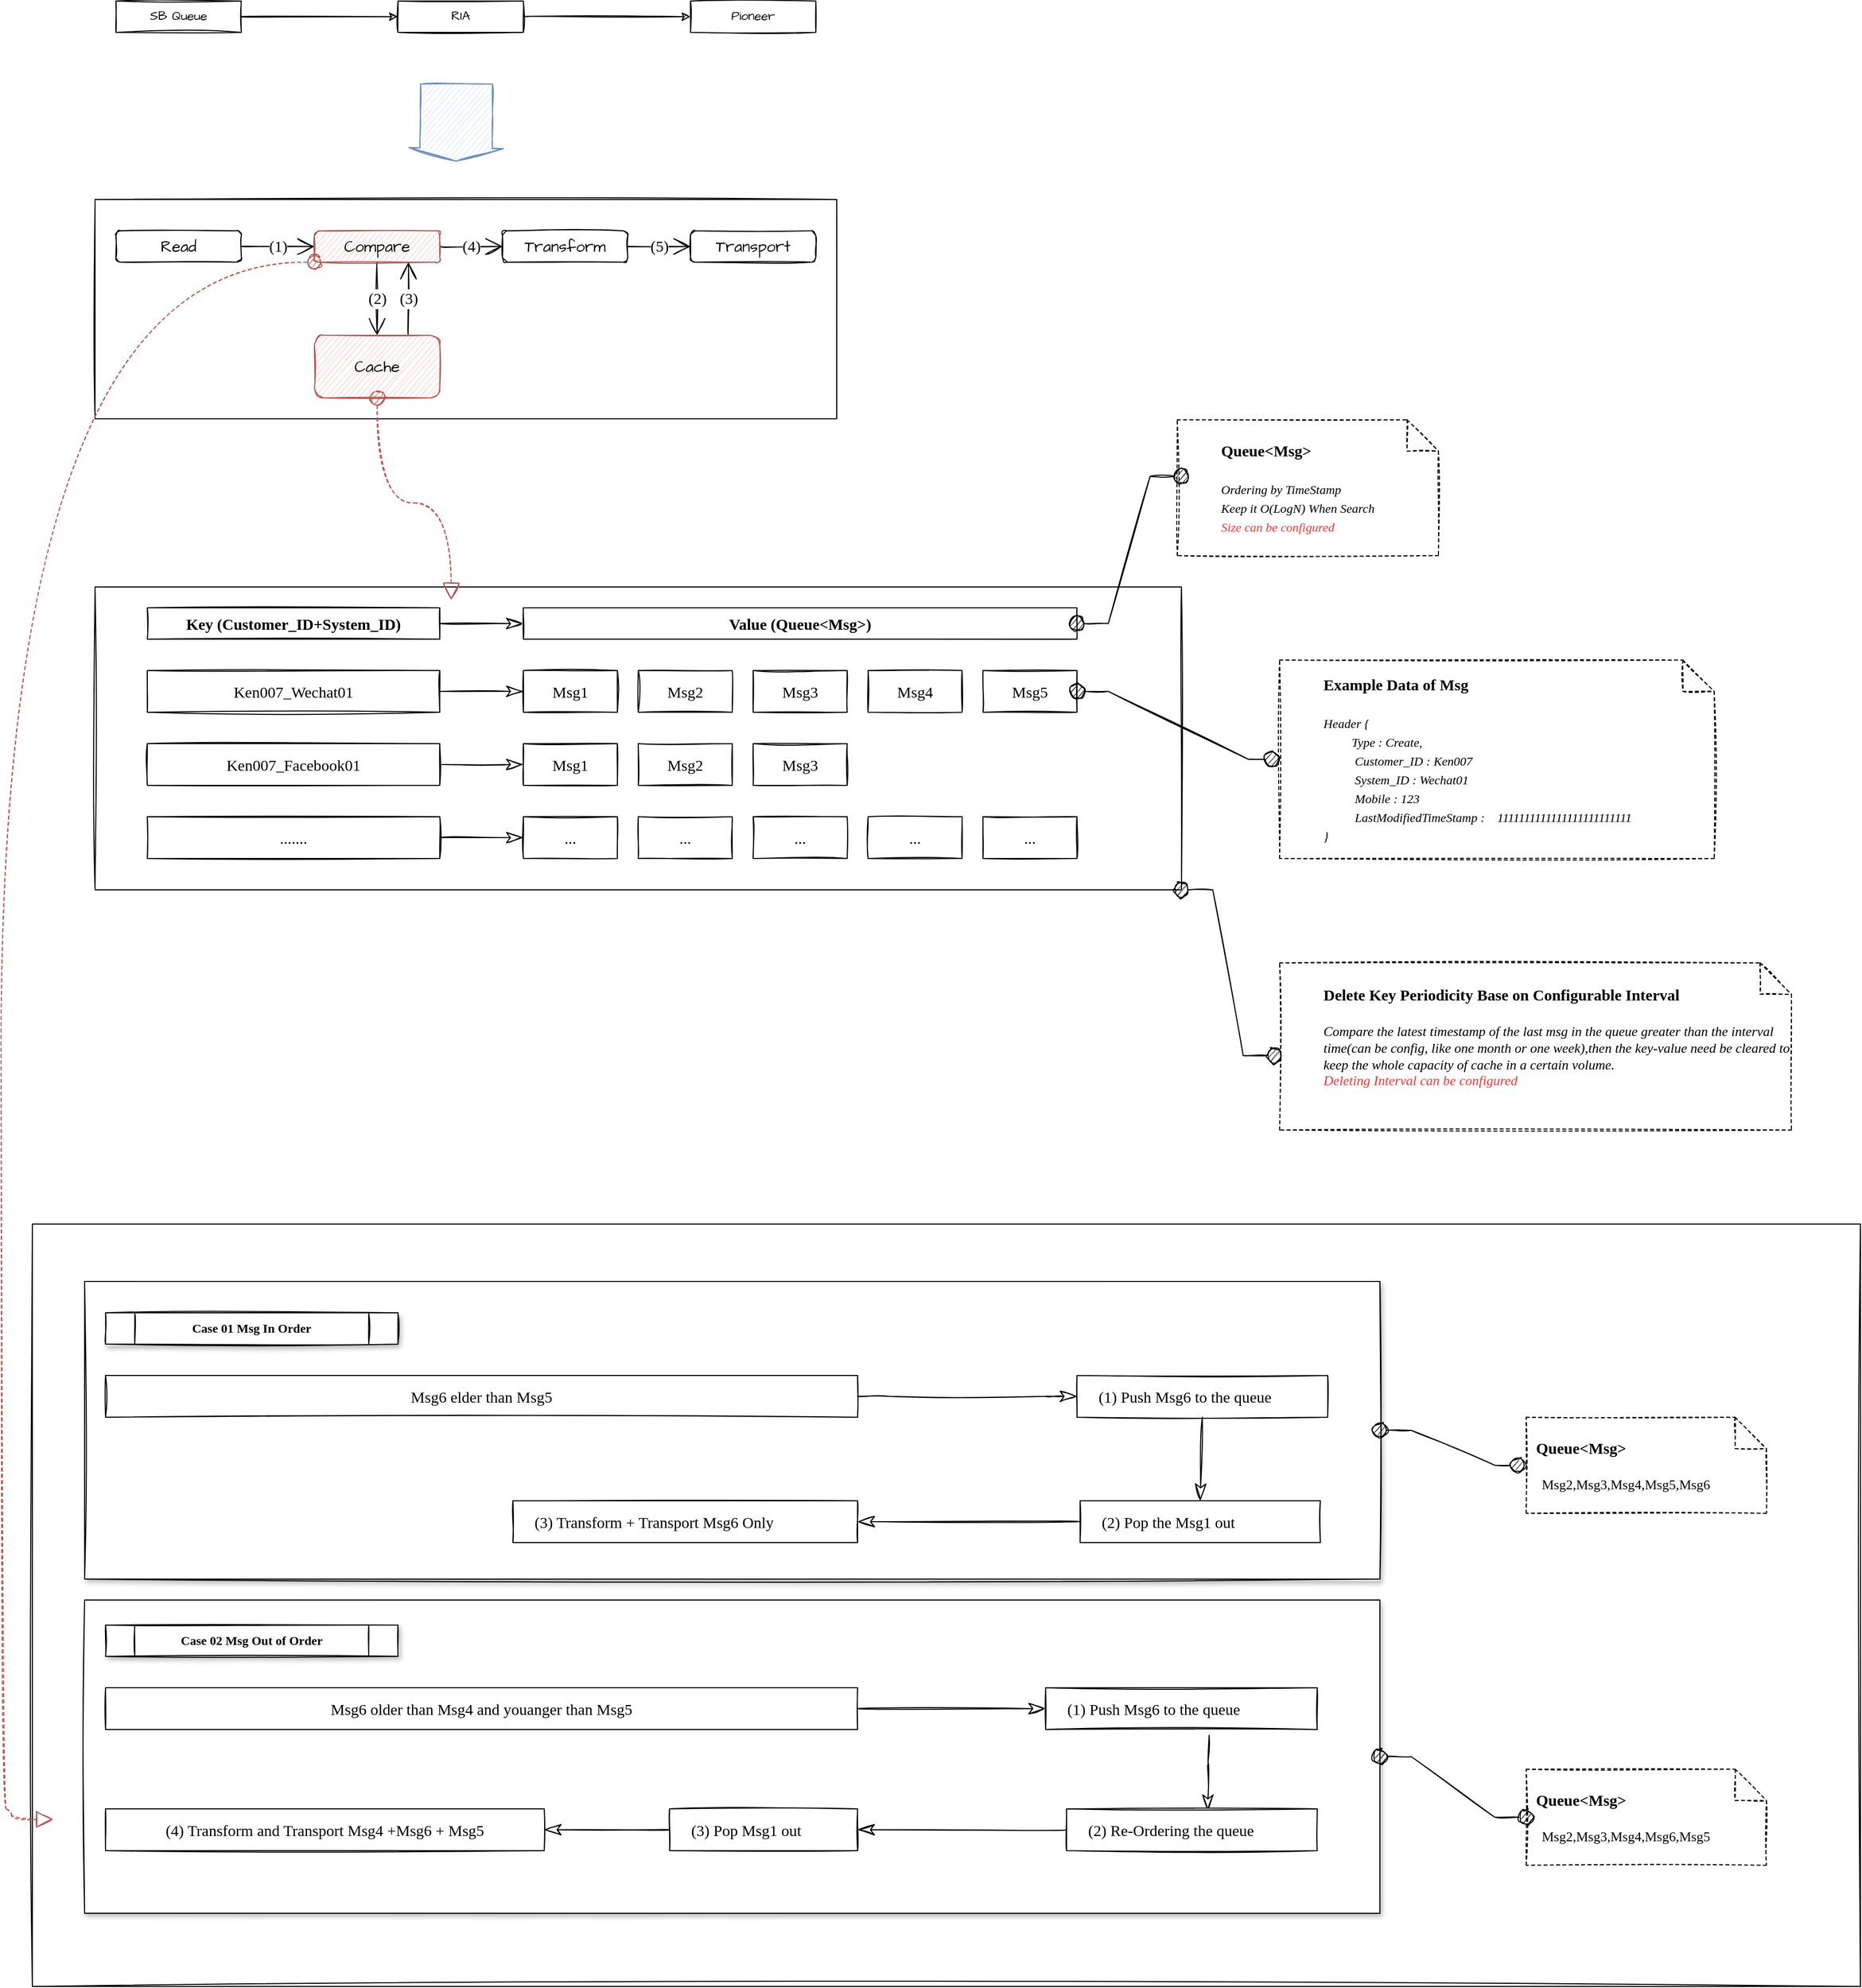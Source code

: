 <mxfile version="20.2.3" type="github">
  <diagram id="ZOt4uicEZW6HwHJQP9Ld" name="Page-1">
    <mxGraphModel dx="2310" dy="1939" grid="1" gridSize="10" guides="1" tooltips="1" connect="1" arrows="1" fold="1" page="1" pageScale="1" pageWidth="827" pageHeight="1169" math="0" shadow="0">
      <root>
        <mxCell id="0" />
        <mxCell id="1" parent="0" />
        <mxCell id="2MkG3pbl4p7UUgt_Ae9u-76" value="" style="rounded=0;whiteSpace=wrap;html=1;shadow=0;glass=0;sketch=1;hachureGap=4;fontFamily=Comic Sans MS;fontSize=13;fontColor=#FF3333;" vertex="1" parent="1">
          <mxGeometry x="20" y="1140" width="1750" height="730" as="geometry" />
        </mxCell>
        <mxCell id="2MkG3pbl4p7UUgt_Ae9u-79" value="" style="rounded=0;whiteSpace=wrap;html=1;shadow=1;glass=0;sketch=1;hachureGap=4;fontFamily=Comic Sans MS;fontSize=13;fontColor=#FF3333;" vertex="1" parent="1">
          <mxGeometry x="70" y="1500" width="1240" height="300" as="geometry" />
        </mxCell>
        <mxCell id="2MkG3pbl4p7UUgt_Ae9u-75" value="" style="rounded=0;whiteSpace=wrap;html=1;shadow=1;glass=0;sketch=1;hachureGap=4;fontFamily=Comic Sans MS;fontSize=13;fontColor=#FF3333;" vertex="1" parent="1">
          <mxGeometry x="70" y="1195" width="1240" height="285" as="geometry" />
        </mxCell>
        <mxCell id="2MkG3pbl4p7UUgt_Ae9u-49" value="&lt;blockquote style=&quot;margin: 0 0 0 40px; border: none; padding: 0px;&quot;&gt;&lt;b&gt;Queue&amp;lt;Msg&amp;gt;&lt;/b&gt;&lt;/blockquote&gt;&lt;blockquote style=&quot;margin: 0 0 0 40px; border: none; padding: 0px;&quot;&gt;&lt;b&gt;&lt;br&gt;&lt;/b&gt;&lt;font style=&quot;font-size: 12px;&quot;&gt;&lt;i&gt;Ordering by TimeStamp&lt;br&gt;&lt;/i&gt;&lt;/font&gt;&lt;font style=&quot;font-size: 12px;&quot;&gt;&lt;i&gt;Keep it O(LogN) When Search&lt;br&gt;&lt;/i&gt;&lt;/font&gt;&lt;font color=&quot;#ff3333&quot; style=&quot;font-size: 12px;&quot;&gt;&lt;i&gt;Size can be configured&lt;/i&gt;&lt;/font&gt;&lt;/blockquote&gt;" style="shape=note;whiteSpace=wrap;html=1;backgroundOutline=1;darkOpacity=0.05;rounded=0;shadow=0;glass=0;sketch=1;hachureGap=4;fontFamily=Comic Sans MS;fontSize=15;align=left;dashed=1;" vertex="1" parent="1">
          <mxGeometry x="1116" y="370" width="250" height="130" as="geometry" />
        </mxCell>
        <mxCell id="2MkG3pbl4p7UUgt_Ae9u-29" value="" style="rounded=0;whiteSpace=wrap;html=1;sketch=1;hachureGap=4;fontFamily=Comic Sans MS;fontSize=15;" vertex="1" parent="1">
          <mxGeometry x="80" y="530" width="1040" height="290" as="geometry" />
        </mxCell>
        <mxCell id="2MkG3pbl4p7UUgt_Ae9u-14" value="" style="rounded=0;whiteSpace=wrap;html=1;sketch=1;hachureGap=4;fontFamily=Architects Daughter;fontSource=https%3A%2F%2Ffonts.googleapis.com%2Fcss%3Ffamily%3DArchitects%2BDaughter;fontSize=15;" vertex="1" parent="1">
          <mxGeometry x="80" y="159" width="710" height="210" as="geometry" />
        </mxCell>
        <mxCell id="2MkG3pbl4p7UUgt_Ae9u-7" style="edgeStyle=orthogonalEdgeStyle;rounded=0;orthogonalLoop=1;jettySize=auto;html=1;exitX=1;exitY=0.5;exitDx=0;exitDy=0;entryX=0;entryY=0.5;entryDx=0;entryDy=0;sketch=1;curved=1;fontFamily=Architects Daughter;fontSource=https%3A%2F%2Ffonts.googleapis.com%2Fcss%3Ffamily%3DArchitects%2BDaughter;" edge="1" parent="1" source="2MkG3pbl4p7UUgt_Ae9u-1" target="2MkG3pbl4p7UUgt_Ae9u-2">
          <mxGeometry relative="1" as="geometry" />
        </mxCell>
        <mxCell id="2MkG3pbl4p7UUgt_Ae9u-1" value="RIA" style="rounded=0;whiteSpace=wrap;html=1;sketch=1;fontFamily=Architects Daughter;fontSource=https%3A%2F%2Ffonts.googleapis.com%2Fcss%3Ffamily%3DArchitects%2BDaughter;" vertex="1" parent="1">
          <mxGeometry x="370" y="-31" width="120" height="30" as="geometry" />
        </mxCell>
        <mxCell id="2MkG3pbl4p7UUgt_Ae9u-2" value="Pioneer" style="rounded=0;whiteSpace=wrap;html=1;sketch=1;fontFamily=Architects Daughter;fontSource=https%3A%2F%2Ffonts.googleapis.com%2Fcss%3Ffamily%3DArchitects%2BDaughter;" vertex="1" parent="1">
          <mxGeometry x="650" y="-31" width="120" height="30" as="geometry" />
        </mxCell>
        <mxCell id="2MkG3pbl4p7UUgt_Ae9u-6" style="edgeStyle=orthogonalEdgeStyle;rounded=0;orthogonalLoop=1;jettySize=auto;html=1;exitX=1;exitY=0.5;exitDx=0;exitDy=0;entryX=0;entryY=0.5;entryDx=0;entryDy=0;sketch=1;curved=1;fontFamily=Architects Daughter;fontSource=https%3A%2F%2Ffonts.googleapis.com%2Fcss%3Ffamily%3DArchitects%2BDaughter;" edge="1" parent="1" source="2MkG3pbl4p7UUgt_Ae9u-3" target="2MkG3pbl4p7UUgt_Ae9u-1">
          <mxGeometry relative="1" as="geometry" />
        </mxCell>
        <mxCell id="2MkG3pbl4p7UUgt_Ae9u-3" value="SB Queue" style="rounded=0;whiteSpace=wrap;html=1;sketch=1;fontFamily=Architects Daughter;fontSource=https%3A%2F%2Ffonts.googleapis.com%2Fcss%3Ffamily%3DArchitects%2BDaughter;" vertex="1" parent="1">
          <mxGeometry x="100" y="-31" width="120" height="30" as="geometry" />
        </mxCell>
        <mxCell id="2MkG3pbl4p7UUgt_Ae9u-16" value="&lt;font face=&quot;Comic Sans MS&quot;&gt;(2)&lt;/font&gt;" style="edgeStyle=orthogonalEdgeStyle;curved=1;rounded=0;sketch=1;hachureGap=4;orthogonalLoop=1;jettySize=auto;html=1;exitX=0.5;exitY=1;exitDx=0;exitDy=0;entryX=0.5;entryY=0;entryDx=0;entryDy=0;fontFamily=Architects Daughter;fontSource=https%3A%2F%2Ffonts.googleapis.com%2Fcss%3Ffamily%3DArchitects%2BDaughter;fontSize=15;endArrow=open;startSize=14;endSize=14;sourcePerimeterSpacing=8;targetPerimeterSpacing=8;" edge="1" parent="1" source="2MkG3pbl4p7UUgt_Ae9u-8" target="2MkG3pbl4p7UUgt_Ae9u-13">
          <mxGeometry relative="1" as="geometry" />
        </mxCell>
        <mxCell id="2MkG3pbl4p7UUgt_Ae9u-18" value="&lt;font face=&quot;Comic Sans MS&quot;&gt;(4)&lt;/font&gt;" style="edgeStyle=orthogonalEdgeStyle;curved=1;rounded=0;sketch=1;hachureGap=4;orthogonalLoop=1;jettySize=auto;html=1;exitX=1;exitY=0.5;exitDx=0;exitDy=0;entryX=0;entryY=0.5;entryDx=0;entryDy=0;fontFamily=Architects Daughter;fontSource=https%3A%2F%2Ffonts.googleapis.com%2Fcss%3Ffamily%3DArchitects%2BDaughter;fontSize=15;endArrow=open;startSize=14;endSize=14;sourcePerimeterSpacing=8;targetPerimeterSpacing=8;" edge="1" parent="1" source="2MkG3pbl4p7UUgt_Ae9u-8" target="2MkG3pbl4p7UUgt_Ae9u-11">
          <mxGeometry relative="1" as="geometry" />
        </mxCell>
        <mxCell id="2MkG3pbl4p7UUgt_Ae9u-78" style="edgeStyle=orthogonalEdgeStyle;rounded=0;sketch=1;hachureGap=4;orthogonalLoop=1;jettySize=auto;html=1;exitX=0;exitY=1;exitDx=0;exitDy=0;shadow=0;fontFamily=Comic Sans MS;fontSize=13;fontColor=#FF3333;startArrow=oval;startFill=1;endArrow=block;endFill=0;startSize=14;endSize=14;sourcePerimeterSpacing=8;targetPerimeterSpacing=8;elbow=vertical;curved=1;fillColor=#f8cecc;strokeColor=#b85450;dashed=1;" edge="1" parent="1" source="2MkG3pbl4p7UUgt_Ae9u-8">
          <mxGeometry relative="1" as="geometry">
            <mxPoint x="40" y="1710" as="targetPoint" />
            <Array as="points">
              <mxPoint x="-10" y="219" />
              <mxPoint x="-10" y="1700" />
              <mxPoint y="1700" />
              <mxPoint y="1710" />
            </Array>
          </mxGeometry>
        </mxCell>
        <mxCell id="2MkG3pbl4p7UUgt_Ae9u-8" value="Compare" style="rounded=1;whiteSpace=wrap;html=1;sketch=1;hachureGap=4;fontFamily=Architects Daughter;fontSource=https%3A%2F%2Ffonts.googleapis.com%2Fcss%3Ffamily%3DArchitects%2BDaughter;fontSize=15;fillColor=#f8cecc;strokeColor=#b85450;" vertex="1" parent="1">
          <mxGeometry x="290" y="189" width="120" height="30" as="geometry" />
        </mxCell>
        <mxCell id="2MkG3pbl4p7UUgt_Ae9u-15" value="&lt;font face=&quot;Comic Sans MS&quot;&gt;(1)&lt;/font&gt;" style="edgeStyle=orthogonalEdgeStyle;curved=1;rounded=0;sketch=1;hachureGap=4;orthogonalLoop=1;jettySize=auto;html=1;exitX=1;exitY=0.5;exitDx=0;exitDy=0;entryX=0;entryY=0.5;entryDx=0;entryDy=0;fontFamily=Architects Daughter;fontSource=https%3A%2F%2Ffonts.googleapis.com%2Fcss%3Ffamily%3DArchitects%2BDaughter;fontSize=15;endArrow=open;startSize=14;endSize=14;sourcePerimeterSpacing=8;targetPerimeterSpacing=8;" edge="1" parent="1" source="2MkG3pbl4p7UUgt_Ae9u-10" target="2MkG3pbl4p7UUgt_Ae9u-8">
          <mxGeometry relative="1" as="geometry" />
        </mxCell>
        <mxCell id="2MkG3pbl4p7UUgt_Ae9u-10" value="Read" style="rounded=1;whiteSpace=wrap;html=1;sketch=1;hachureGap=4;fontFamily=Architects Daughter;fontSource=https%3A%2F%2Ffonts.googleapis.com%2Fcss%3Ffamily%3DArchitects%2BDaughter;fontSize=15;" vertex="1" parent="1">
          <mxGeometry x="100" y="189" width="120" height="30" as="geometry" />
        </mxCell>
        <mxCell id="2MkG3pbl4p7UUgt_Ae9u-19" value="&lt;font face=&quot;Comic Sans MS&quot;&gt;(5)&lt;/font&gt;" style="edgeStyle=orthogonalEdgeStyle;curved=1;rounded=0;sketch=1;hachureGap=4;orthogonalLoop=1;jettySize=auto;html=1;exitX=1;exitY=0.5;exitDx=0;exitDy=0;entryX=0;entryY=0.5;entryDx=0;entryDy=0;fontFamily=Architects Daughter;fontSource=https%3A%2F%2Ffonts.googleapis.com%2Fcss%3Ffamily%3DArchitects%2BDaughter;fontSize=15;endArrow=open;startSize=14;endSize=14;sourcePerimeterSpacing=8;targetPerimeterSpacing=8;" edge="1" parent="1" source="2MkG3pbl4p7UUgt_Ae9u-11" target="2MkG3pbl4p7UUgt_Ae9u-12">
          <mxGeometry relative="1" as="geometry" />
        </mxCell>
        <mxCell id="2MkG3pbl4p7UUgt_Ae9u-11" value="Transform" style="rounded=1;whiteSpace=wrap;html=1;sketch=1;hachureGap=4;fontFamily=Architects Daughter;fontSource=https%3A%2F%2Ffonts.googleapis.com%2Fcss%3Ffamily%3DArchitects%2BDaughter;fontSize=15;" vertex="1" parent="1">
          <mxGeometry x="470" y="189" width="120" height="30" as="geometry" />
        </mxCell>
        <mxCell id="2MkG3pbl4p7UUgt_Ae9u-12" value="Transport" style="rounded=1;whiteSpace=wrap;html=1;sketch=1;hachureGap=4;fontFamily=Architects Daughter;fontSource=https%3A%2F%2Ffonts.googleapis.com%2Fcss%3Ffamily%3DArchitects%2BDaughter;fontSize=15;" vertex="1" parent="1">
          <mxGeometry x="650" y="189" width="120" height="30" as="geometry" />
        </mxCell>
        <mxCell id="2MkG3pbl4p7UUgt_Ae9u-17" value="&lt;font face=&quot;Comic Sans MS&quot;&gt;(3)&lt;/font&gt;" style="edgeStyle=orthogonalEdgeStyle;curved=1;rounded=0;sketch=1;hachureGap=4;orthogonalLoop=1;jettySize=auto;html=1;exitX=0.75;exitY=0;exitDx=0;exitDy=0;entryX=0.75;entryY=1;entryDx=0;entryDy=0;fontFamily=Architects Daughter;fontSource=https%3A%2F%2Ffonts.googleapis.com%2Fcss%3Ffamily%3DArchitects%2BDaughter;fontSize=15;endArrow=open;startSize=14;endSize=14;sourcePerimeterSpacing=8;targetPerimeterSpacing=8;" edge="1" parent="1" source="2MkG3pbl4p7UUgt_Ae9u-13" target="2MkG3pbl4p7UUgt_Ae9u-8">
          <mxGeometry relative="1" as="geometry" />
        </mxCell>
        <mxCell id="2MkG3pbl4p7UUgt_Ae9u-74" style="edgeStyle=orthogonalEdgeStyle;rounded=0;sketch=1;hachureGap=4;orthogonalLoop=1;jettySize=auto;html=1;exitX=0.5;exitY=1;exitDx=0;exitDy=0;entryX=1.039;entryY=-0.25;entryDx=0;entryDy=0;entryPerimeter=0;shadow=0;fontFamily=Comic Sans MS;fontSize=13;fontColor=#FF3333;startArrow=oval;startFill=1;endArrow=block;endFill=0;startSize=14;endSize=14;sourcePerimeterSpacing=8;targetPerimeterSpacing=8;fillColor=#f8cecc;strokeColor=#b85450;elbow=vertical;curved=1;dashed=1;" edge="1" parent="1" source="2MkG3pbl4p7UUgt_Ae9u-13" target="2MkG3pbl4p7UUgt_Ae9u-25">
          <mxGeometry relative="1" as="geometry" />
        </mxCell>
        <mxCell id="2MkG3pbl4p7UUgt_Ae9u-13" value="Cache" style="rounded=1;whiteSpace=wrap;html=1;sketch=1;hachureGap=4;fontFamily=Architects Daughter;fontSource=https%3A%2F%2Ffonts.googleapis.com%2Fcss%3Ffamily%3DArchitects%2BDaughter;fontSize=15;fillColor=#f8cecc;strokeColor=#b85450;" vertex="1" parent="1">
          <mxGeometry x="290" y="289" width="120" height="60" as="geometry" />
        </mxCell>
        <mxCell id="2MkG3pbl4p7UUgt_Ae9u-20" value="" style="shape=flexArrow;endArrow=classic;html=1;rounded=0;sketch=1;hachureGap=4;fontFamily=Comic Sans MS;fontSize=15;startSize=14;endSize=3.818;sourcePerimeterSpacing=8;targetPerimeterSpacing=8;curved=1;entryX=0.481;entryY=-0.025;entryDx=0;entryDy=0;entryPerimeter=0;width=69.091;fillColor=#dae8fc;strokeColor=#6c8ebf;" edge="1" parent="1">
          <mxGeometry width="50" height="50" relative="1" as="geometry">
            <mxPoint x="426" y="48" as="sourcePoint" />
            <mxPoint x="425.51" y="122.75" as="targetPoint" />
            <Array as="points">
              <mxPoint x="426" y="78" />
            </Array>
          </mxGeometry>
        </mxCell>
        <mxCell id="2MkG3pbl4p7UUgt_Ae9u-70" style="edgeStyle=none;rounded=0;sketch=1;hachureGap=4;orthogonalLoop=1;jettySize=auto;html=1;exitX=1;exitY=0.5;exitDx=0;exitDy=0;entryX=0;entryY=0.5;entryDx=0;entryDy=0;shadow=0;fontFamily=Comic Sans MS;fontSize=13;startArrow=none;startFill=0;endArrow=classicThin;endFill=0;startSize=14;endSize=14;sourcePerimeterSpacing=8;targetPerimeterSpacing=8;" edge="1" parent="1" source="2MkG3pbl4p7UUgt_Ae9u-25" target="2MkG3pbl4p7UUgt_Ae9u-27">
          <mxGeometry relative="1" as="geometry" />
        </mxCell>
        <mxCell id="2MkG3pbl4p7UUgt_Ae9u-25" value="Key (Customer_ID+System_ID)" style="rounded=0;whiteSpace=wrap;html=1;sketch=1;hachureGap=4;fontFamily=Comic Sans MS;fontSize=15;shadow=0;fontStyle=1" vertex="1" parent="1">
          <mxGeometry x="130" y="550" width="280" height="30" as="geometry" />
        </mxCell>
        <mxCell id="2MkG3pbl4p7UUgt_Ae9u-27" value="Value (Queue&amp;lt;Msg&amp;gt;)" style="rounded=0;whiteSpace=wrap;html=1;sketch=1;hachureGap=4;fontFamily=Comic Sans MS;fontSize=15;shadow=0;fontStyle=1" vertex="1" parent="1">
          <mxGeometry x="490" y="550" width="530" height="30" as="geometry" />
        </mxCell>
        <mxCell id="2MkG3pbl4p7UUgt_Ae9u-71" style="edgeStyle=none;rounded=0;sketch=1;hachureGap=4;orthogonalLoop=1;jettySize=auto;html=1;exitX=1;exitY=0.5;exitDx=0;exitDy=0;entryX=0;entryY=0.5;entryDx=0;entryDy=0;shadow=0;fontFamily=Comic Sans MS;fontSize=13;startArrow=none;startFill=0;endArrow=classicThin;endFill=0;startSize=14;endSize=14;sourcePerimeterSpacing=8;targetPerimeterSpacing=8;" edge="1" parent="1" source="2MkG3pbl4p7UUgt_Ae9u-31" target="2MkG3pbl4p7UUgt_Ae9u-32">
          <mxGeometry relative="1" as="geometry" />
        </mxCell>
        <mxCell id="2MkG3pbl4p7UUgt_Ae9u-31" value="Ken007_Wechat01" style="rounded=0;whiteSpace=wrap;html=1;sketch=1;hachureGap=4;fontFamily=Comic Sans MS;fontSize=15;" vertex="1" parent="1">
          <mxGeometry x="130" y="610" width="280" height="40" as="geometry" />
        </mxCell>
        <mxCell id="2MkG3pbl4p7UUgt_Ae9u-32" value="Msg1" style="rounded=0;whiteSpace=wrap;html=1;shadow=0;glass=0;sketch=1;hachureGap=4;fontFamily=Comic Sans MS;fontSize=15;" vertex="1" parent="1">
          <mxGeometry x="490" y="610" width="90" height="40" as="geometry" />
        </mxCell>
        <mxCell id="2MkG3pbl4p7UUgt_Ae9u-33" value="Msg2" style="rounded=0;whiteSpace=wrap;html=1;shadow=0;glass=0;sketch=1;hachureGap=4;fontFamily=Comic Sans MS;fontSize=15;" vertex="1" parent="1">
          <mxGeometry x="600" y="610" width="90" height="40" as="geometry" />
        </mxCell>
        <mxCell id="2MkG3pbl4p7UUgt_Ae9u-34" value="Msg3" style="rounded=0;whiteSpace=wrap;html=1;shadow=0;glass=0;sketch=1;hachureGap=4;fontFamily=Comic Sans MS;fontSize=15;" vertex="1" parent="1">
          <mxGeometry x="710" y="610" width="90" height="40" as="geometry" />
        </mxCell>
        <mxCell id="2MkG3pbl4p7UUgt_Ae9u-35" value="Msg4" style="rounded=0;whiteSpace=wrap;html=1;shadow=0;glass=0;sketch=1;hachureGap=4;fontFamily=Comic Sans MS;fontSize=15;" vertex="1" parent="1">
          <mxGeometry x="820" y="610" width="90" height="40" as="geometry" />
        </mxCell>
        <mxCell id="2MkG3pbl4p7UUgt_Ae9u-36" value="Msg5" style="rounded=0;whiteSpace=wrap;html=1;shadow=0;glass=0;sketch=1;hachureGap=4;fontFamily=Comic Sans MS;fontSize=15;" vertex="1" parent="1">
          <mxGeometry x="930" y="610" width="90" height="40" as="geometry" />
        </mxCell>
        <mxCell id="2MkG3pbl4p7UUgt_Ae9u-72" style="edgeStyle=none;rounded=0;sketch=1;hachureGap=4;orthogonalLoop=1;jettySize=auto;html=1;exitX=1;exitY=0.5;exitDx=0;exitDy=0;entryX=0;entryY=0.5;entryDx=0;entryDy=0;shadow=0;fontFamily=Comic Sans MS;fontSize=13;startArrow=none;startFill=0;endArrow=classicThin;endFill=0;startSize=14;endSize=14;sourcePerimeterSpacing=8;targetPerimeterSpacing=8;" edge="1" parent="1" source="2MkG3pbl4p7UUgt_Ae9u-37" target="2MkG3pbl4p7UUgt_Ae9u-38">
          <mxGeometry relative="1" as="geometry" />
        </mxCell>
        <mxCell id="2MkG3pbl4p7UUgt_Ae9u-37" value="Ken007_Facebook01" style="rounded=0;whiteSpace=wrap;html=1;sketch=1;hachureGap=4;fontFamily=Comic Sans MS;fontSize=15;" vertex="1" parent="1">
          <mxGeometry x="130" y="680" width="280" height="40" as="geometry" />
        </mxCell>
        <mxCell id="2MkG3pbl4p7UUgt_Ae9u-38" value="Msg1" style="rounded=0;whiteSpace=wrap;html=1;shadow=0;glass=0;sketch=1;hachureGap=4;fontFamily=Comic Sans MS;fontSize=15;" vertex="1" parent="1">
          <mxGeometry x="490" y="680" width="90" height="40" as="geometry" />
        </mxCell>
        <mxCell id="2MkG3pbl4p7UUgt_Ae9u-39" value="Msg2" style="rounded=0;whiteSpace=wrap;html=1;shadow=0;glass=0;sketch=1;hachureGap=4;fontFamily=Comic Sans MS;fontSize=15;" vertex="1" parent="1">
          <mxGeometry x="600" y="680" width="90" height="40" as="geometry" />
        </mxCell>
        <mxCell id="2MkG3pbl4p7UUgt_Ae9u-40" value="Msg3" style="rounded=0;whiteSpace=wrap;html=1;shadow=0;glass=0;sketch=1;hachureGap=4;fontFamily=Comic Sans MS;fontSize=15;" vertex="1" parent="1">
          <mxGeometry x="710" y="680" width="90" height="40" as="geometry" />
        </mxCell>
        <mxCell id="2MkG3pbl4p7UUgt_Ae9u-73" style="edgeStyle=none;rounded=0;sketch=1;hachureGap=4;orthogonalLoop=1;jettySize=auto;html=1;exitX=1;exitY=0.5;exitDx=0;exitDy=0;entryX=0;entryY=0.5;entryDx=0;entryDy=0;shadow=0;fontFamily=Comic Sans MS;fontSize=13;startArrow=none;startFill=0;endArrow=classicThin;endFill=0;startSize=14;endSize=14;sourcePerimeterSpacing=8;targetPerimeterSpacing=8;" edge="1" parent="1" source="2MkG3pbl4p7UUgt_Ae9u-43" target="2MkG3pbl4p7UUgt_Ae9u-44">
          <mxGeometry relative="1" as="geometry" />
        </mxCell>
        <mxCell id="2MkG3pbl4p7UUgt_Ae9u-43" value="......." style="rounded=0;whiteSpace=wrap;html=1;sketch=1;hachureGap=4;fontFamily=Comic Sans MS;fontSize=15;" vertex="1" parent="1">
          <mxGeometry x="130" y="750" width="280" height="40" as="geometry" />
        </mxCell>
        <mxCell id="2MkG3pbl4p7UUgt_Ae9u-44" value="..." style="rounded=0;whiteSpace=wrap;html=1;shadow=0;glass=0;sketch=1;hachureGap=4;fontFamily=Comic Sans MS;fontSize=15;" vertex="1" parent="1">
          <mxGeometry x="490" y="750" width="90" height="40" as="geometry" />
        </mxCell>
        <mxCell id="2MkG3pbl4p7UUgt_Ae9u-45" value="..." style="rounded=0;whiteSpace=wrap;html=1;shadow=0;glass=0;sketch=1;hachureGap=4;fontFamily=Comic Sans MS;fontSize=15;" vertex="1" parent="1">
          <mxGeometry x="600" y="750" width="90" height="40" as="geometry" />
        </mxCell>
        <mxCell id="2MkG3pbl4p7UUgt_Ae9u-46" value="..." style="rounded=0;whiteSpace=wrap;html=1;shadow=0;glass=0;sketch=1;hachureGap=4;fontFamily=Comic Sans MS;fontSize=15;" vertex="1" parent="1">
          <mxGeometry x="710" y="750" width="90" height="40" as="geometry" />
        </mxCell>
        <mxCell id="2MkG3pbl4p7UUgt_Ae9u-47" value="..." style="rounded=0;whiteSpace=wrap;html=1;shadow=0;glass=0;sketch=1;hachureGap=4;fontFamily=Comic Sans MS;fontSize=15;" vertex="1" parent="1">
          <mxGeometry x="820" y="750" width="90" height="40" as="geometry" />
        </mxCell>
        <mxCell id="2MkG3pbl4p7UUgt_Ae9u-48" value="..." style="rounded=0;whiteSpace=wrap;html=1;shadow=0;glass=0;sketch=1;hachureGap=4;fontFamily=Comic Sans MS;fontSize=15;" vertex="1" parent="1">
          <mxGeometry x="930" y="750" width="90" height="40" as="geometry" />
        </mxCell>
        <mxCell id="2MkG3pbl4p7UUgt_Ae9u-50" style="rounded=0;sketch=1;hachureGap=4;orthogonalLoop=1;jettySize=auto;html=1;exitX=1;exitY=0.5;exitDx=0;exitDy=0;entryX=0.016;entryY=0.416;entryDx=0;entryDy=0;entryPerimeter=0;fontFamily=Comic Sans MS;fontSize=12;endArrow=oval;startSize=14;endSize=14;sourcePerimeterSpacing=8;targetPerimeterSpacing=8;edgeStyle=entityRelationEdgeStyle;startArrow=oval;startFill=1;endFill=1;shadow=0;" edge="1" parent="1" source="2MkG3pbl4p7UUgt_Ae9u-27" target="2MkG3pbl4p7UUgt_Ae9u-49">
          <mxGeometry relative="1" as="geometry" />
        </mxCell>
        <mxCell id="2MkG3pbl4p7UUgt_Ae9u-51" value="&lt;blockquote style=&quot;margin: 0 0 0 40px; border: none; padding: 0px;&quot;&gt;&lt;b&gt;Example Data of Msg&amp;nbsp;&lt;/b&gt;&lt;/blockquote&gt;&lt;blockquote style=&quot;margin: 0 0 0 40px; border: none; padding: 0px;&quot;&gt;&lt;b&gt;&lt;br&gt;&lt;/b&gt;&lt;span style=&quot;font-size: 12px;&quot;&gt;&lt;i&gt;Header {&lt;/i&gt;&lt;/span&gt;&lt;/blockquote&gt;&lt;blockquote style=&quot;margin: 0 0 0 40px; border: none; padding: 0px;&quot;&gt;&lt;span style=&quot;font-size: 12px;&quot;&gt;&lt;i&gt;&amp;nbsp; &amp;nbsp; &amp;nbsp; &amp;nbsp; &amp;nbsp;Type : Create,&lt;/i&gt;&lt;/span&gt;&lt;/blockquote&gt;&lt;blockquote style=&quot;margin: 0 0 0 40px; border: none; padding: 0px;&quot;&gt;&lt;span style=&quot;font-size: 12px;&quot;&gt;&lt;i&gt;&amp;nbsp; &amp;nbsp; &amp;nbsp; &amp;nbsp; &amp;nbsp; Customer_ID : Ken007&lt;/i&gt;&lt;/span&gt;&lt;/blockquote&gt;&lt;blockquote style=&quot;margin: 0 0 0 40px; border: none; padding: 0px;&quot;&gt;&lt;span style=&quot;font-size: 12px;&quot;&gt;&lt;i&gt;&amp;nbsp; &amp;nbsp; &amp;nbsp; &amp;nbsp; &amp;nbsp; System_ID : Wechat01&lt;/i&gt;&lt;/span&gt;&lt;/blockquote&gt;&lt;blockquote style=&quot;margin: 0 0 0 40px; border: none; padding: 0px;&quot;&gt;&lt;span style=&quot;font-size: 12px;&quot;&gt;&lt;i&gt;&amp;nbsp; &amp;nbsp; &amp;nbsp; &amp;nbsp; &amp;nbsp; Mobile : 123&lt;/i&gt;&lt;/span&gt;&lt;/blockquote&gt;&lt;blockquote style=&quot;margin: 0 0 0 40px; border: none; padding: 0px;&quot;&gt;&lt;span style=&quot;font-size: 12px;&quot;&gt;&lt;i&gt;&amp;nbsp; &amp;nbsp; &amp;nbsp; &amp;nbsp; &amp;nbsp; LastModifiedTimeStamp :&amp;nbsp; &amp;nbsp; 1111111111111111111111111&lt;/i&gt;&lt;/span&gt;&lt;/blockquote&gt;&lt;blockquote style=&quot;margin: 0 0 0 40px; border: none; padding: 0px;&quot;&gt;&lt;span style=&quot;font-size: 12px;&quot;&gt;&lt;i&gt;}&lt;/i&gt;&lt;/span&gt;&lt;/blockquote&gt;" style="shape=note;whiteSpace=wrap;html=1;backgroundOutline=1;darkOpacity=0.05;rounded=0;shadow=0;glass=0;sketch=1;hachureGap=4;fontFamily=Comic Sans MS;fontSize=15;align=left;dashed=1;" vertex="1" parent="1">
          <mxGeometry x="1214" y="600" width="416" height="190" as="geometry" />
        </mxCell>
        <mxCell id="2MkG3pbl4p7UUgt_Ae9u-52" style="edgeStyle=entityRelationEdgeStyle;rounded=0;sketch=1;hachureGap=4;orthogonalLoop=1;jettySize=auto;html=1;exitX=1;exitY=0.5;exitDx=0;exitDy=0;shadow=0;fontFamily=Comic Sans MS;fontSize=12;startArrow=oval;startFill=1;endArrow=oval;endFill=1;startSize=14;endSize=14;sourcePerimeterSpacing=8;targetPerimeterSpacing=8;" edge="1" parent="1" source="2MkG3pbl4p7UUgt_Ae9u-36" target="2MkG3pbl4p7UUgt_Ae9u-51">
          <mxGeometry relative="1" as="geometry" />
        </mxCell>
        <mxCell id="2MkG3pbl4p7UUgt_Ae9u-55" value="&lt;blockquote style=&quot;margin: 0 0 0 40px; border: none; padding: 0px;&quot;&gt;&lt;b&gt;Delete Key Periodicity Base on Configurable Interval&lt;/b&gt;&lt;/blockquote&gt;&lt;blockquote style=&quot;margin: 0 0 0 40px; border: none; padding: 0px;&quot;&gt;&lt;b&gt;&lt;br&gt;&lt;/b&gt;&lt;/blockquote&gt;&lt;blockquote style=&quot;margin: 0px 0px 0px 40px; border: none; padding: 0px; font-size: 13px;&quot;&gt;&lt;i&gt;Compare the latest timestamp of the last msg in the queue greater than the interval time&lt;/i&gt;&lt;i style=&quot;background-color: initial;&quot;&gt;(can be config, like one month or one week),&lt;/i&gt;&lt;i style=&quot;background-color: initial;&quot;&gt;then the key-value need be cleared to keep the whole capacity of cache in a certain volume.&lt;/i&gt;&lt;/blockquote&gt;&lt;blockquote style=&quot;margin: 0px 0px 0px 40px; border: none; padding: 0px; font-size: 13px;&quot;&gt;&lt;i&gt;&lt;font color=&quot;#ff3333&quot;&gt;Deleting Interval can be configured&lt;/font&gt;&lt;/i&gt;&lt;/blockquote&gt;&lt;blockquote style=&quot;margin: 0 0 0 40px; border: none; padding: 0px;&quot;&gt;&lt;br&gt;&lt;/blockquote&gt;" style="shape=note;whiteSpace=wrap;html=1;backgroundOutline=1;darkOpacity=0.05;rounded=0;shadow=0;glass=0;sketch=1;hachureGap=4;fontFamily=Comic Sans MS;fontSize=15;align=left;dashed=1;" vertex="1" parent="1">
          <mxGeometry x="1214" y="890" width="490" height="160" as="geometry" />
        </mxCell>
        <mxCell id="2MkG3pbl4p7UUgt_Ae9u-56" style="edgeStyle=entityRelationEdgeStyle;rounded=0;sketch=1;hachureGap=4;orthogonalLoop=1;jettySize=auto;html=1;exitX=1;exitY=1;exitDx=0;exitDy=0;entryX=-0.01;entryY=0.555;entryDx=0;entryDy=0;entryPerimeter=0;shadow=0;fontFamily=Comic Sans MS;fontSize=12;startArrow=oval;startFill=1;endArrow=oval;endFill=1;startSize=14;endSize=14;sourcePerimeterSpacing=8;targetPerimeterSpacing=8;" edge="1" parent="1" source="2MkG3pbl4p7UUgt_Ae9u-29" target="2MkG3pbl4p7UUgt_Ae9u-55">
          <mxGeometry relative="1" as="geometry" />
        </mxCell>
        <mxCell id="2MkG3pbl4p7UUgt_Ae9u-66" style="rounded=0;sketch=1;hachureGap=4;orthogonalLoop=1;jettySize=auto;html=1;exitX=0.5;exitY=1;exitDx=0;exitDy=0;entryX=0.5;entryY=0;entryDx=0;entryDy=0;shadow=0;fontFamily=Comic Sans MS;fontSize=12;startArrow=none;startFill=0;endArrow=classicThin;endFill=0;startSize=14;endSize=14;sourcePerimeterSpacing=8;targetPerimeterSpacing=8;" edge="1" parent="1" source="2MkG3pbl4p7UUgt_Ae9u-57" target="2MkG3pbl4p7UUgt_Ae9u-63">
          <mxGeometry relative="1" as="geometry" />
        </mxCell>
        <mxCell id="2MkG3pbl4p7UUgt_Ae9u-57" value="&amp;nbsp; &amp;nbsp; &amp;nbsp;(1) Push Msg6 to the queue" style="rounded=0;whiteSpace=wrap;html=1;shadow=0;glass=0;sketch=1;hachureGap=4;fontFamily=Comic Sans MS;fontSize=15;align=left;" vertex="1" parent="1">
          <mxGeometry x="1020" y="1285" width="240" height="40" as="geometry" />
        </mxCell>
        <mxCell id="2MkG3pbl4p7UUgt_Ae9u-64" style="edgeStyle=entityRelationEdgeStyle;rounded=0;sketch=1;hachureGap=4;orthogonalLoop=1;jettySize=auto;html=1;exitX=1;exitY=0.5;exitDx=0;exitDy=0;entryX=0;entryY=0.5;entryDx=0;entryDy=0;shadow=0;fontFamily=Comic Sans MS;fontSize=12;startArrow=none;startFill=0;endArrow=classicThin;endFill=0;startSize=14;endSize=14;sourcePerimeterSpacing=8;targetPerimeterSpacing=8;" edge="1" parent="1" source="2MkG3pbl4p7UUgt_Ae9u-59" target="2MkG3pbl4p7UUgt_Ae9u-57">
          <mxGeometry relative="1" as="geometry" />
        </mxCell>
        <mxCell id="2MkG3pbl4p7UUgt_Ae9u-59" value="Msg6 elder than Msg5" style="rounded=0;whiteSpace=wrap;html=1;shadow=0;glass=0;sketch=1;hachureGap=4;fontFamily=Comic Sans MS;fontSize=15;" vertex="1" parent="1">
          <mxGeometry x="90" y="1285" width="720" height="40" as="geometry" />
        </mxCell>
        <mxCell id="2MkG3pbl4p7UUgt_Ae9u-80" style="edgeStyle=orthogonalEdgeStyle;curved=1;rounded=0;sketch=1;hachureGap=4;orthogonalLoop=1;jettySize=auto;html=1;exitX=1;exitY=0.5;exitDx=0;exitDy=0;entryX=0;entryY=0.5;entryDx=0;entryDy=0;shadow=0;fontFamily=Comic Sans MS;fontSize=13;fontColor=#FF3333;startArrow=none;startFill=0;endArrow=classicThin;endFill=0;startSize=14;endSize=14;sourcePerimeterSpacing=8;targetPerimeterSpacing=8;elbow=vertical;" edge="1" parent="1" source="2MkG3pbl4p7UUgt_Ae9u-60" target="2MkG3pbl4p7UUgt_Ae9u-61">
          <mxGeometry relative="1" as="geometry" />
        </mxCell>
        <mxCell id="2MkG3pbl4p7UUgt_Ae9u-60" value="Msg6 older than Msg4 and youanger than Msg5" style="rounded=0;whiteSpace=wrap;html=1;shadow=0;glass=0;sketch=1;hachureGap=4;fontFamily=Comic Sans MS;fontSize=15;" vertex="1" parent="1">
          <mxGeometry x="90" y="1584" width="720" height="40" as="geometry" />
        </mxCell>
        <mxCell id="2MkG3pbl4p7UUgt_Ae9u-84" style="edgeStyle=orthogonalEdgeStyle;curved=1;rounded=0;sketch=1;hachureGap=4;orthogonalLoop=1;jettySize=auto;html=1;exitX=0.602;exitY=1.139;exitDx=0;exitDy=0;entryX=0.564;entryY=0.068;entryDx=0;entryDy=0;entryPerimeter=0;shadow=0;fontFamily=Comic Sans MS;fontSize=13;fontColor=#FF3333;startArrow=none;startFill=0;endArrow=classicThin;endFill=0;startSize=14;endSize=14;sourcePerimeterSpacing=8;targetPerimeterSpacing=8;elbow=vertical;exitPerimeter=0;" edge="1" parent="1" source="2MkG3pbl4p7UUgt_Ae9u-61" target="2MkG3pbl4p7UUgt_Ae9u-82">
          <mxGeometry relative="1" as="geometry" />
        </mxCell>
        <mxCell id="2MkG3pbl4p7UUgt_Ae9u-61" value="&amp;nbsp; &amp;nbsp; &amp;nbsp;(1) Push Msg6 to the queue" style="rounded=0;whiteSpace=wrap;html=1;shadow=0;glass=0;sketch=1;hachureGap=4;fontFamily=Comic Sans MS;fontSize=15;align=left;" vertex="1" parent="1">
          <mxGeometry x="990" y="1584" width="260" height="40" as="geometry" />
        </mxCell>
        <mxCell id="2MkG3pbl4p7UUgt_Ae9u-89" style="edgeStyle=orthogonalEdgeStyle;curved=1;rounded=0;sketch=1;hachureGap=4;orthogonalLoop=1;jettySize=auto;html=1;exitX=0;exitY=0.5;exitDx=0;exitDy=0;entryX=1;entryY=0.5;entryDx=0;entryDy=0;shadow=0;fontFamily=Comic Sans MS;fontSize=13;fontColor=#FF3333;startArrow=none;startFill=0;endArrow=classicThin;endFill=0;startSize=14;endSize=14;sourcePerimeterSpacing=8;targetPerimeterSpacing=8;elbow=vertical;" edge="1" parent="1" source="2MkG3pbl4p7UUgt_Ae9u-63" target="2MkG3pbl4p7UUgt_Ae9u-88">
          <mxGeometry relative="1" as="geometry" />
        </mxCell>
        <mxCell id="2MkG3pbl4p7UUgt_Ae9u-63" value="&amp;nbsp; &amp;nbsp; &amp;nbsp;(2) Pop the Msg1 out" style="rounded=0;whiteSpace=wrap;html=1;shadow=0;glass=0;sketch=1;hachureGap=4;fontFamily=Comic Sans MS;fontSize=15;align=left;" vertex="1" parent="1">
          <mxGeometry x="1023" y="1405" width="230" height="40" as="geometry" />
        </mxCell>
        <mxCell id="2MkG3pbl4p7UUgt_Ae9u-67" value="Case 01 Msg In Order" style="shape=process;whiteSpace=wrap;html=1;backgroundOutline=1;rounded=0;shadow=1;glass=0;sketch=1;hachureGap=4;fontFamily=Comic Sans MS;fontSize=12;fontStyle=1;" vertex="1" parent="1">
          <mxGeometry x="90" y="1225" width="280" height="30" as="geometry" />
        </mxCell>
        <mxCell id="2MkG3pbl4p7UUgt_Ae9u-68" value="Case 02 Msg Out of Order" style="shape=process;whiteSpace=wrap;html=1;backgroundOutline=1;rounded=0;shadow=1;glass=0;sketch=1;hachureGap=4;fontFamily=Comic Sans MS;fontSize=12;fontStyle=1;" vertex="1" parent="1">
          <mxGeometry x="90" y="1524" width="280" height="30" as="geometry" />
        </mxCell>
        <mxCell id="2MkG3pbl4p7UUgt_Ae9u-81" value="(4) Transform and Transport Msg4 +Msg6 + Msg5" style="rounded=0;whiteSpace=wrap;html=1;shadow=0;glass=0;sketch=1;hachureGap=4;fontFamily=Comic Sans MS;fontSize=15;" vertex="1" parent="1">
          <mxGeometry x="90" y="1700" width="420" height="40" as="geometry" />
        </mxCell>
        <mxCell id="2MkG3pbl4p7UUgt_Ae9u-85" style="edgeStyle=orthogonalEdgeStyle;curved=1;rounded=0;sketch=1;hachureGap=4;orthogonalLoop=1;jettySize=auto;html=1;exitX=0;exitY=0.5;exitDx=0;exitDy=0;entryX=1;entryY=0.5;entryDx=0;entryDy=0;shadow=0;fontFamily=Comic Sans MS;fontSize=13;fontColor=#FF3333;startArrow=none;startFill=0;endArrow=classicThin;endFill=0;startSize=14;endSize=14;sourcePerimeterSpacing=8;targetPerimeterSpacing=8;elbow=vertical;" edge="1" parent="1" source="2MkG3pbl4p7UUgt_Ae9u-82" target="2MkG3pbl4p7UUgt_Ae9u-83">
          <mxGeometry relative="1" as="geometry" />
        </mxCell>
        <mxCell id="2MkG3pbl4p7UUgt_Ae9u-82" value="&amp;nbsp; &amp;nbsp; &amp;nbsp;(2) Re-Ordering the queue" style="rounded=0;whiteSpace=wrap;html=1;shadow=0;glass=0;sketch=1;hachureGap=4;fontFamily=Comic Sans MS;fontSize=15;align=left;" vertex="1" parent="1">
          <mxGeometry x="1010" y="1700" width="240" height="40" as="geometry" />
        </mxCell>
        <mxCell id="2MkG3pbl4p7UUgt_Ae9u-86" style="edgeStyle=orthogonalEdgeStyle;curved=1;rounded=0;sketch=1;hachureGap=4;orthogonalLoop=1;jettySize=auto;html=1;exitX=0;exitY=0.5;exitDx=0;exitDy=0;entryX=1;entryY=0.5;entryDx=0;entryDy=0;shadow=0;fontFamily=Comic Sans MS;fontSize=13;fontColor=#FF3333;startArrow=none;startFill=0;endArrow=classicThin;endFill=0;startSize=14;endSize=14;sourcePerimeterSpacing=8;targetPerimeterSpacing=8;elbow=vertical;" edge="1" parent="1" source="2MkG3pbl4p7UUgt_Ae9u-83" target="2MkG3pbl4p7UUgt_Ae9u-81">
          <mxGeometry relative="1" as="geometry" />
        </mxCell>
        <mxCell id="2MkG3pbl4p7UUgt_Ae9u-83" value="&amp;nbsp; &amp;nbsp; &amp;nbsp;(3) Pop Msg1 out" style="rounded=0;whiteSpace=wrap;html=1;shadow=0;glass=0;sketch=1;hachureGap=4;fontFamily=Comic Sans MS;fontSize=15;align=left;" vertex="1" parent="1">
          <mxGeometry x="630" y="1700" width="180" height="40" as="geometry" />
        </mxCell>
        <mxCell id="2MkG3pbl4p7UUgt_Ae9u-88" value="&amp;nbsp; &amp;nbsp; &amp;nbsp;(3) Transform + Transport Msg6 Only" style="rounded=0;whiteSpace=wrap;html=1;shadow=0;glass=0;sketch=1;hachureGap=4;fontFamily=Comic Sans MS;fontSize=15;align=left;" vertex="1" parent="1">
          <mxGeometry x="480" y="1405" width="330" height="40" as="geometry" />
        </mxCell>
        <mxCell id="2MkG3pbl4p7UUgt_Ae9u-90" value="&lt;div style=&quot;&quot;&gt;&lt;b style=&quot;color: rgb(0, 0, 0); background-color: initial;&quot;&gt;&lt;font style=&quot;font-size: 15px;&quot;&gt;&amp;nbsp; Queue&amp;lt;Msg&amp;gt;&lt;/font&gt;&lt;/b&gt;&lt;/div&gt;&lt;div style=&quot;&quot;&gt;&lt;b style=&quot;color: rgb(0, 0, 0); background-color: initial;&quot;&gt;&lt;font style=&quot;font-size: 15px;&quot;&gt;&lt;br&gt;&lt;/font&gt;&lt;/b&gt;&lt;/div&gt;&lt;font color=&quot;#000000&quot;&gt;&lt;div style=&quot;&quot;&gt;&lt;span style=&quot;background-color: initial;&quot;&gt;&amp;nbsp; &amp;nbsp; Msg2,Msg3,Msg4,Msg5,Msg6&lt;/span&gt;&lt;/div&gt;&lt;/font&gt;" style="shape=note;whiteSpace=wrap;html=1;backgroundOutline=1;darkOpacity=0.05;rounded=0;shadow=0;glass=0;sketch=1;hachureGap=4;fontFamily=Comic Sans MS;fontSize=13;fontColor=#FF3333;align=left;dashed=1;" vertex="1" parent="1">
          <mxGeometry x="1450" y="1325" width="230" height="92" as="geometry" />
        </mxCell>
        <mxCell id="2MkG3pbl4p7UUgt_Ae9u-91" value="&lt;div style=&quot;&quot;&gt;&lt;b style=&quot;color: rgb(0, 0, 0); background-color: initial;&quot;&gt;&lt;font style=&quot;font-size: 15px;&quot;&gt;&amp;nbsp; Queue&amp;lt;Msg&amp;gt;&lt;/font&gt;&lt;/b&gt;&lt;/div&gt;&lt;div style=&quot;&quot;&gt;&lt;b style=&quot;color: rgb(0, 0, 0); background-color: initial;&quot;&gt;&lt;font style=&quot;font-size: 15px;&quot;&gt;&lt;br&gt;&lt;/font&gt;&lt;/b&gt;&lt;/div&gt;&lt;font color=&quot;#000000&quot;&gt;&lt;div style=&quot;&quot;&gt;&lt;span style=&quot;background-color: initial;&quot;&gt;&amp;nbsp; &amp;nbsp; Msg2,Msg3,Msg4,Msg6,Msg5&lt;/span&gt;&lt;/div&gt;&lt;/font&gt;" style="shape=note;whiteSpace=wrap;html=1;backgroundOutline=1;darkOpacity=0.05;rounded=0;shadow=0;glass=0;sketch=1;hachureGap=4;fontFamily=Comic Sans MS;fontSize=13;fontColor=#FF3333;align=left;dashed=1;" vertex="1" parent="1">
          <mxGeometry x="1450" y="1662" width="230" height="92" as="geometry" />
        </mxCell>
        <mxCell id="2MkG3pbl4p7UUgt_Ae9u-92" style="edgeStyle=entityRelationEdgeStyle;rounded=0;sketch=1;hachureGap=4;orthogonalLoop=1;jettySize=auto;html=1;exitX=1;exitY=0.5;exitDx=0;exitDy=0;shadow=0;fontFamily=Comic Sans MS;fontSize=15;fontColor=#000000;startArrow=oval;startFill=1;endArrow=oval;endFill=1;startSize=14;endSize=14;sourcePerimeterSpacing=8;targetPerimeterSpacing=8;elbow=vertical;" edge="1" parent="1" source="2MkG3pbl4p7UUgt_Ae9u-75" target="2MkG3pbl4p7UUgt_Ae9u-90">
          <mxGeometry relative="1" as="geometry" />
        </mxCell>
        <mxCell id="2MkG3pbl4p7UUgt_Ae9u-93" style="edgeStyle=entityRelationEdgeStyle;rounded=0;sketch=1;hachureGap=4;orthogonalLoop=1;jettySize=auto;html=1;exitX=1;exitY=0.5;exitDx=0;exitDy=0;entryX=0;entryY=0.5;entryDx=0;entryDy=0;entryPerimeter=0;shadow=0;fontFamily=Comic Sans MS;fontSize=15;fontColor=#000000;startArrow=oval;startFill=1;endArrow=oval;endFill=1;startSize=14;endSize=14;sourcePerimeterSpacing=8;targetPerimeterSpacing=8;elbow=vertical;" edge="1" parent="1" source="2MkG3pbl4p7UUgt_Ae9u-79" target="2MkG3pbl4p7UUgt_Ae9u-91">
          <mxGeometry relative="1" as="geometry" />
        </mxCell>
      </root>
    </mxGraphModel>
  </diagram>
</mxfile>
